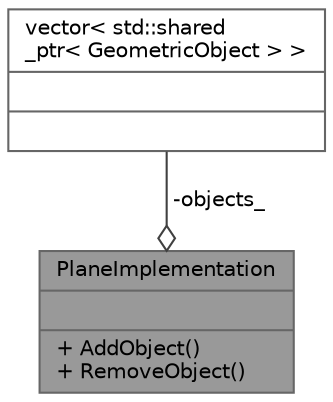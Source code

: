 digraph "PlaneImplementation"
{
 // LATEX_PDF_SIZE
  bgcolor="transparent";
  edge [fontname=Helvetica,fontsize=10,labelfontname=Helvetica,labelfontsize=10];
  node [fontname=Helvetica,fontsize=10,shape=box,height=0.2,width=0.9];
  Node1 [shape=record,label="{PlaneImplementation\n||+ AddObject()\l+ RemoveObject()\l}",height=0.2,width=0.4,color="gray40", fillcolor="grey60", style="filled", fontcolor="black",tooltip="Implementation of Plane."];
  Node2 -> Node1 [color="grey25",style="solid",label=" -objects_" ,arrowhead="odiamond"];
  Node2 [shape=record,label="{vector\< std::shared\l_ptr\< GeometricObject \> \>\n||}",height=0.2,width=0.4,color="gray40", fillcolor="white", style="filled",tooltip=" "];
}
